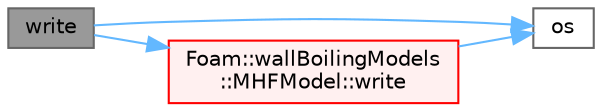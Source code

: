 digraph "write"
{
 // LATEX_PDF_SIZE
  bgcolor="transparent";
  edge [fontname=Helvetica,fontsize=10,labelfontname=Helvetica,labelfontsize=10];
  node [fontname=Helvetica,fontsize=10,shape=box,height=0.2,width=0.4];
  rankdir="LR";
  Node1 [id="Node000001",label="write",height=0.2,width=0.4,color="gray40", fillcolor="grey60", style="filled", fontcolor="black",tooltip=" "];
  Node1 -> Node2 [id="edge1_Node000001_Node000002",color="steelblue1",style="solid",tooltip=" "];
  Node2 [id="Node000002",label="os",height=0.2,width=0.4,color="grey40", fillcolor="white", style="filled",URL="$faMeshWriteEdgesOBJ_8H.html#abea05d50bd7259b44f2002c0382ba13e",tooltip=" "];
  Node1 -> Node3 [id="edge2_Node000001_Node000003",color="steelblue1",style="solid",tooltip=" "];
  Node3 [id="Node000003",label="Foam::wallBoilingModels\l::MHFModel::write",height=0.2,width=0.4,color="red", fillcolor="#FFF0F0", style="filled",URL="$classFoam_1_1wallBoilingModels_1_1MHFModel.html#a78cec3e4ecac4a89a3ad8d38f2ad21f5",tooltip=" "];
  Node3 -> Node2 [id="edge3_Node000003_Node000002",color="steelblue1",style="solid",tooltip=" "];
}

